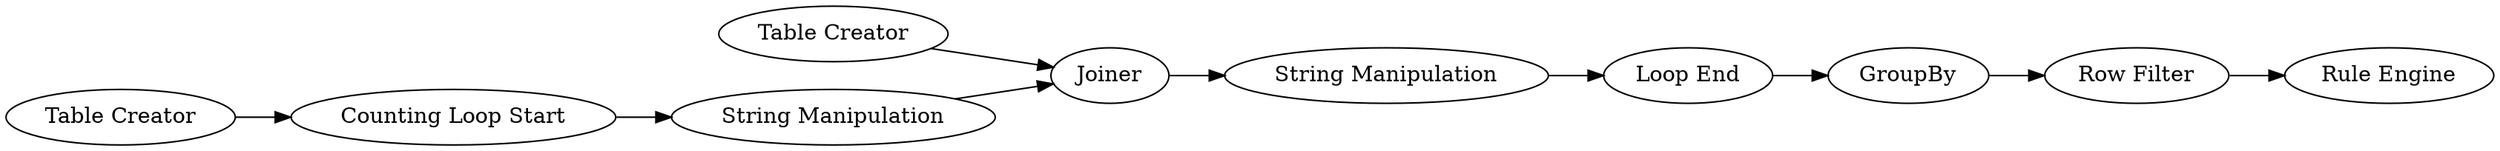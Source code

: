 digraph {
	32 [label="Counting Loop Start"]
	33 [label="Table Creator"]
	37 [label="String Manipulation"]
	39 [label=Joiner]
	40 [label="Table Creator"]
	41 [label="String Manipulation"]
	43 [label="Loop End"]
	44 [label=GroupBy]
	53 [label="Row Filter"]
	54 [label="Rule Engine"]
	32 -> 37
	33 -> 32
	37 -> 39
	39 -> 41
	40 -> 39
	41 -> 43
	43 -> 44
	44 -> 53
	53 -> 54
	rankdir=LR
}

